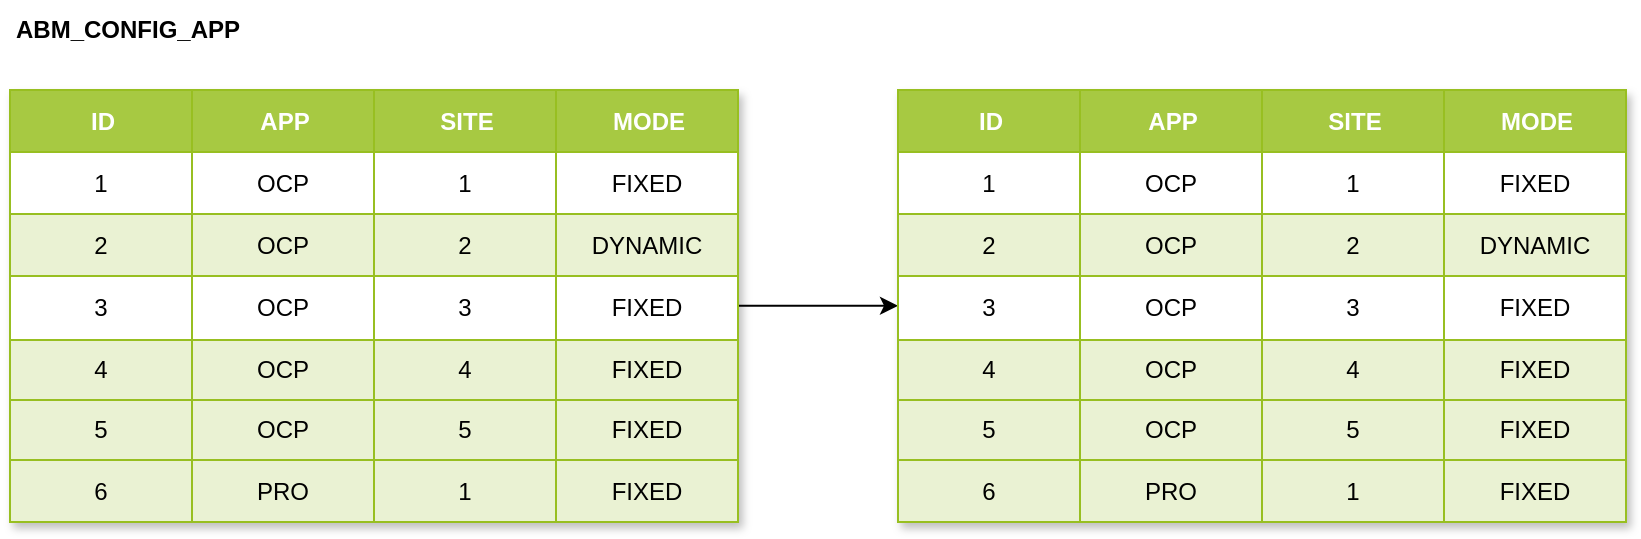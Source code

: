 <mxfile version="24.0.1" type="github">
  <diagram name="Trang-1" id="A-_vqMKWVQr660C769dK">
    <mxGraphModel dx="1834" dy="1158" grid="0" gridSize="10" guides="1" tooltips="1" connect="1" arrows="1" fold="1" page="0" pageScale="1" pageWidth="827" pageHeight="1169" math="0" shadow="0">
      <root>
        <mxCell id="0" />
        <mxCell id="1" parent="0" />
        <mxCell id="wH8gdFpppFBFeVhxwwnb-267" value="" style="edgeStyle=orthogonalEdgeStyle;rounded=0;orthogonalLoop=1;jettySize=auto;html=1;" edge="1" parent="1" source="wH8gdFpppFBFeVhxwwnb-1" target="wH8gdFpppFBFeVhxwwnb-231">
          <mxGeometry relative="1" as="geometry" />
        </mxCell>
        <mxCell id="wH8gdFpppFBFeVhxwwnb-1" value="4" style="childLayout=tableLayout;recursiveResize=0;strokeColor=#98bf21;fillColor=#A7C942;shadow=1;" vertex="1" parent="1">
          <mxGeometry x="-40" y="10" width="364" height="215.75" as="geometry" />
        </mxCell>
        <mxCell id="wH8gdFpppFBFeVhxwwnb-2" style="shape=tableRow;horizontal=0;startSize=0;swimlaneHead=0;swimlaneBody=0;top=0;left=0;bottom=0;right=0;dropTarget=0;collapsible=0;recursiveResize=0;expand=0;fontStyle=0;strokeColor=inherit;fillColor=#ffffff;" vertex="1" parent="wH8gdFpppFBFeVhxwwnb-1">
          <mxGeometry width="364" height="31" as="geometry" />
        </mxCell>
        <mxCell id="wH8gdFpppFBFeVhxwwnb-212" value="ID" style="connectable=0;recursiveResize=0;strokeColor=inherit;fillColor=#A7C942;align=center;fontStyle=1;fontColor=#FFFFFF;html=1;" vertex="1" parent="wH8gdFpppFBFeVhxwwnb-2">
          <mxGeometry width="91" height="31" as="geometry">
            <mxRectangle width="91" height="31" as="alternateBounds" />
          </mxGeometry>
        </mxCell>
        <mxCell id="wH8gdFpppFBFeVhxwwnb-3" value="APP" style="connectable=0;recursiveResize=0;strokeColor=inherit;fillColor=#A7C942;align=center;fontStyle=1;fontColor=#FFFFFF;html=1;" vertex="1" parent="wH8gdFpppFBFeVhxwwnb-2">
          <mxGeometry x="91" width="91" height="31" as="geometry">
            <mxRectangle width="91" height="31" as="alternateBounds" />
          </mxGeometry>
        </mxCell>
        <mxCell id="wH8gdFpppFBFeVhxwwnb-4" value="SITE" style="connectable=0;recursiveResize=0;strokeColor=inherit;fillColor=#A7C942;align=center;fontStyle=1;fontColor=#FFFFFF;html=1;" vertex="1" parent="wH8gdFpppFBFeVhxwwnb-2">
          <mxGeometry x="182" width="91" height="31" as="geometry">
            <mxRectangle width="91" height="31" as="alternateBounds" />
          </mxGeometry>
        </mxCell>
        <mxCell id="wH8gdFpppFBFeVhxwwnb-5" value="MODE" style="connectable=0;recursiveResize=0;strokeColor=inherit;fillColor=#A7C942;align=center;fontStyle=1;fontColor=#FFFFFF;html=1;" vertex="1" parent="wH8gdFpppFBFeVhxwwnb-2">
          <mxGeometry x="273" width="91" height="31" as="geometry">
            <mxRectangle width="91" height="31" as="alternateBounds" />
          </mxGeometry>
        </mxCell>
        <mxCell id="wH8gdFpppFBFeVhxwwnb-6" value="" style="shape=tableRow;horizontal=0;startSize=0;swimlaneHead=0;swimlaneBody=0;top=0;left=0;bottom=0;right=0;dropTarget=0;collapsible=0;recursiveResize=0;expand=0;fontStyle=0;strokeColor=inherit;fillColor=#ffffff;" vertex="1" parent="wH8gdFpppFBFeVhxwwnb-1">
          <mxGeometry y="31" width="364" height="31" as="geometry" />
        </mxCell>
        <mxCell id="wH8gdFpppFBFeVhxwwnb-213" value="1" style="connectable=0;recursiveResize=0;strokeColor=inherit;fillColor=inherit;align=center;whiteSpace=wrap;html=1;" vertex="1" parent="wH8gdFpppFBFeVhxwwnb-6">
          <mxGeometry width="91" height="31" as="geometry">
            <mxRectangle width="91" height="31" as="alternateBounds" />
          </mxGeometry>
        </mxCell>
        <mxCell id="wH8gdFpppFBFeVhxwwnb-7" value="OCP" style="connectable=0;recursiveResize=0;strokeColor=inherit;fillColor=inherit;align=center;whiteSpace=wrap;html=1;" vertex="1" parent="wH8gdFpppFBFeVhxwwnb-6">
          <mxGeometry x="91" width="91" height="31" as="geometry">
            <mxRectangle width="91" height="31" as="alternateBounds" />
          </mxGeometry>
        </mxCell>
        <mxCell id="wH8gdFpppFBFeVhxwwnb-8" value="1" style="connectable=0;recursiveResize=0;strokeColor=inherit;fillColor=inherit;align=center;whiteSpace=wrap;html=1;" vertex="1" parent="wH8gdFpppFBFeVhxwwnb-6">
          <mxGeometry x="182" width="91" height="31" as="geometry">
            <mxRectangle width="91" height="31" as="alternateBounds" />
          </mxGeometry>
        </mxCell>
        <mxCell id="wH8gdFpppFBFeVhxwwnb-9" value="FIXED" style="connectable=0;recursiveResize=0;strokeColor=inherit;fillColor=inherit;align=center;whiteSpace=wrap;html=1;" vertex="1" parent="wH8gdFpppFBFeVhxwwnb-6">
          <mxGeometry x="273" width="91" height="31" as="geometry">
            <mxRectangle width="91" height="31" as="alternateBounds" />
          </mxGeometry>
        </mxCell>
        <mxCell id="wH8gdFpppFBFeVhxwwnb-10" value="" style="shape=tableRow;horizontal=0;startSize=0;swimlaneHead=0;swimlaneBody=0;top=0;left=0;bottom=0;right=0;dropTarget=0;collapsible=0;recursiveResize=0;expand=0;fontStyle=1;strokeColor=inherit;fillColor=#EAF2D3;" vertex="1" parent="wH8gdFpppFBFeVhxwwnb-1">
          <mxGeometry y="62" width="364" height="31" as="geometry" />
        </mxCell>
        <mxCell id="wH8gdFpppFBFeVhxwwnb-214" value="2" style="connectable=0;recursiveResize=0;strokeColor=inherit;fillColor=inherit;whiteSpace=wrap;html=1;" vertex="1" parent="wH8gdFpppFBFeVhxwwnb-10">
          <mxGeometry width="91" height="31" as="geometry">
            <mxRectangle width="91" height="31" as="alternateBounds" />
          </mxGeometry>
        </mxCell>
        <mxCell id="wH8gdFpppFBFeVhxwwnb-11" value="OCP" style="connectable=0;recursiveResize=0;strokeColor=inherit;fillColor=inherit;whiteSpace=wrap;html=1;" vertex="1" parent="wH8gdFpppFBFeVhxwwnb-10">
          <mxGeometry x="91" width="91" height="31" as="geometry">
            <mxRectangle width="91" height="31" as="alternateBounds" />
          </mxGeometry>
        </mxCell>
        <mxCell id="wH8gdFpppFBFeVhxwwnb-12" value="2" style="connectable=0;recursiveResize=0;strokeColor=inherit;fillColor=inherit;whiteSpace=wrap;html=1;" vertex="1" parent="wH8gdFpppFBFeVhxwwnb-10">
          <mxGeometry x="182" width="91" height="31" as="geometry">
            <mxRectangle width="91" height="31" as="alternateBounds" />
          </mxGeometry>
        </mxCell>
        <mxCell id="wH8gdFpppFBFeVhxwwnb-13" value="DYNAMIC" style="connectable=0;recursiveResize=0;strokeColor=inherit;fillColor=inherit;whiteSpace=wrap;html=1;" vertex="1" parent="wH8gdFpppFBFeVhxwwnb-10">
          <mxGeometry x="273" width="91" height="31" as="geometry">
            <mxRectangle width="91" height="31" as="alternateBounds" />
          </mxGeometry>
        </mxCell>
        <mxCell id="wH8gdFpppFBFeVhxwwnb-14" value="" style="shape=tableRow;horizontal=0;startSize=0;swimlaneHead=0;swimlaneBody=0;top=0;left=0;bottom=0;right=0;dropTarget=0;collapsible=0;recursiveResize=0;expand=0;fontStyle=0;strokeColor=inherit;fillColor=#ffffff;" vertex="1" parent="wH8gdFpppFBFeVhxwwnb-1">
          <mxGeometry y="93" width="364" height="32" as="geometry" />
        </mxCell>
        <mxCell id="wH8gdFpppFBFeVhxwwnb-215" value="3" style="connectable=0;recursiveResize=0;strokeColor=inherit;fillColor=inherit;fontStyle=0;align=center;whiteSpace=wrap;html=1;" vertex="1" parent="wH8gdFpppFBFeVhxwwnb-14">
          <mxGeometry width="91" height="32" as="geometry">
            <mxRectangle width="91" height="32" as="alternateBounds" />
          </mxGeometry>
        </mxCell>
        <mxCell id="wH8gdFpppFBFeVhxwwnb-15" value="OCP" style="connectable=0;recursiveResize=0;strokeColor=inherit;fillColor=inherit;fontStyle=0;align=center;whiteSpace=wrap;html=1;" vertex="1" parent="wH8gdFpppFBFeVhxwwnb-14">
          <mxGeometry x="91" width="91" height="32" as="geometry">
            <mxRectangle width="91" height="32" as="alternateBounds" />
          </mxGeometry>
        </mxCell>
        <mxCell id="wH8gdFpppFBFeVhxwwnb-16" value="3" style="connectable=0;recursiveResize=0;strokeColor=inherit;fillColor=inherit;fontStyle=0;align=center;whiteSpace=wrap;html=1;" vertex="1" parent="wH8gdFpppFBFeVhxwwnb-14">
          <mxGeometry x="182" width="91" height="32" as="geometry">
            <mxRectangle width="91" height="32" as="alternateBounds" />
          </mxGeometry>
        </mxCell>
        <mxCell id="wH8gdFpppFBFeVhxwwnb-17" value="FIXED" style="connectable=0;recursiveResize=0;strokeColor=inherit;fillColor=inherit;fontStyle=0;align=center;whiteSpace=wrap;html=1;" vertex="1" parent="wH8gdFpppFBFeVhxwwnb-14">
          <mxGeometry x="273" width="91" height="32" as="geometry">
            <mxRectangle width="91" height="32" as="alternateBounds" />
          </mxGeometry>
        </mxCell>
        <mxCell id="wH8gdFpppFBFeVhxwwnb-18" value="" style="shape=tableRow;horizontal=0;startSize=0;swimlaneHead=0;swimlaneBody=0;top=0;left=0;bottom=0;right=0;dropTarget=0;collapsible=0;recursiveResize=0;expand=0;fontStyle=1;strokeColor=inherit;fillColor=#EAF2D3;" vertex="1" parent="wH8gdFpppFBFeVhxwwnb-1">
          <mxGeometry y="125" width="364" height="30" as="geometry" />
        </mxCell>
        <mxCell id="wH8gdFpppFBFeVhxwwnb-216" value="4" style="connectable=0;recursiveResize=0;strokeColor=inherit;fillColor=inherit;whiteSpace=wrap;html=1;" vertex="1" parent="wH8gdFpppFBFeVhxwwnb-18">
          <mxGeometry width="91" height="30" as="geometry">
            <mxRectangle width="91" height="30" as="alternateBounds" />
          </mxGeometry>
        </mxCell>
        <mxCell id="wH8gdFpppFBFeVhxwwnb-19" value="OCP" style="connectable=0;recursiveResize=0;strokeColor=inherit;fillColor=inherit;whiteSpace=wrap;html=1;" vertex="1" parent="wH8gdFpppFBFeVhxwwnb-18">
          <mxGeometry x="91" width="91" height="30" as="geometry">
            <mxRectangle width="91" height="30" as="alternateBounds" />
          </mxGeometry>
        </mxCell>
        <mxCell id="wH8gdFpppFBFeVhxwwnb-20" value="4" style="connectable=0;recursiveResize=0;strokeColor=inherit;fillColor=inherit;whiteSpace=wrap;html=1;" vertex="1" parent="wH8gdFpppFBFeVhxwwnb-18">
          <mxGeometry x="182" width="91" height="30" as="geometry">
            <mxRectangle width="91" height="30" as="alternateBounds" />
          </mxGeometry>
        </mxCell>
        <mxCell id="wH8gdFpppFBFeVhxwwnb-21" value="FIXED" style="connectable=0;recursiveResize=0;strokeColor=inherit;fillColor=inherit;whiteSpace=wrap;html=1;" vertex="1" parent="wH8gdFpppFBFeVhxwwnb-18">
          <mxGeometry x="273" width="91" height="30" as="geometry">
            <mxRectangle width="91" height="30" as="alternateBounds" />
          </mxGeometry>
        </mxCell>
        <mxCell id="wH8gdFpppFBFeVhxwwnb-146" value="" style="shape=tableRow;horizontal=0;startSize=0;swimlaneHead=0;swimlaneBody=0;top=0;left=0;bottom=0;right=0;dropTarget=0;collapsible=0;recursiveResize=0;expand=0;fontStyle=1;strokeColor=inherit;fillColor=#EAF2D3;" vertex="1" parent="wH8gdFpppFBFeVhxwwnb-1">
          <mxGeometry y="155" width="364" height="30" as="geometry" />
        </mxCell>
        <mxCell id="wH8gdFpppFBFeVhxwwnb-217" value="5" style="connectable=0;recursiveResize=0;strokeColor=inherit;fillColor=inherit;whiteSpace=wrap;html=1;" vertex="1" parent="wH8gdFpppFBFeVhxwwnb-146">
          <mxGeometry width="91" height="30" as="geometry">
            <mxRectangle width="91" height="30" as="alternateBounds" />
          </mxGeometry>
        </mxCell>
        <mxCell id="wH8gdFpppFBFeVhxwwnb-147" value="OCP" style="connectable=0;recursiveResize=0;strokeColor=inherit;fillColor=inherit;whiteSpace=wrap;html=1;" vertex="1" parent="wH8gdFpppFBFeVhxwwnb-146">
          <mxGeometry x="91" width="91" height="30" as="geometry">
            <mxRectangle width="91" height="30" as="alternateBounds" />
          </mxGeometry>
        </mxCell>
        <mxCell id="wH8gdFpppFBFeVhxwwnb-148" value="5" style="connectable=0;recursiveResize=0;strokeColor=inherit;fillColor=inherit;whiteSpace=wrap;html=1;" vertex="1" parent="wH8gdFpppFBFeVhxwwnb-146">
          <mxGeometry x="182" width="91" height="30" as="geometry">
            <mxRectangle width="91" height="30" as="alternateBounds" />
          </mxGeometry>
        </mxCell>
        <mxCell id="wH8gdFpppFBFeVhxwwnb-149" value="FIXED" style="connectable=0;recursiveResize=0;strokeColor=inherit;fillColor=inherit;whiteSpace=wrap;html=1;" vertex="1" parent="wH8gdFpppFBFeVhxwwnb-146">
          <mxGeometry x="273" width="91" height="30" as="geometry">
            <mxRectangle width="91" height="30" as="alternateBounds" />
          </mxGeometry>
        </mxCell>
        <mxCell id="wH8gdFpppFBFeVhxwwnb-138" value="" style="shape=tableRow;horizontal=0;startSize=0;swimlaneHead=0;swimlaneBody=0;top=0;left=0;bottom=0;right=0;dropTarget=0;collapsible=0;recursiveResize=0;expand=0;fontStyle=1;strokeColor=inherit;fillColor=#EAF2D3;" vertex="1" parent="wH8gdFpppFBFeVhxwwnb-1">
          <mxGeometry y="185" width="364" height="31" as="geometry" />
        </mxCell>
        <mxCell id="wH8gdFpppFBFeVhxwwnb-218" value="6" style="connectable=0;recursiveResize=0;strokeColor=inherit;fillColor=inherit;whiteSpace=wrap;html=1;" vertex="1" parent="wH8gdFpppFBFeVhxwwnb-138">
          <mxGeometry width="91" height="31" as="geometry">
            <mxRectangle width="91" height="31" as="alternateBounds" />
          </mxGeometry>
        </mxCell>
        <mxCell id="wH8gdFpppFBFeVhxwwnb-139" value="PRO" style="connectable=0;recursiveResize=0;strokeColor=inherit;fillColor=inherit;whiteSpace=wrap;html=1;" vertex="1" parent="wH8gdFpppFBFeVhxwwnb-138">
          <mxGeometry x="91" width="91" height="31" as="geometry">
            <mxRectangle width="91" height="31" as="alternateBounds" />
          </mxGeometry>
        </mxCell>
        <mxCell id="wH8gdFpppFBFeVhxwwnb-140" value="1" style="connectable=0;recursiveResize=0;strokeColor=inherit;fillColor=inherit;whiteSpace=wrap;html=1;" vertex="1" parent="wH8gdFpppFBFeVhxwwnb-138">
          <mxGeometry x="182" width="91" height="31" as="geometry">
            <mxRectangle width="91" height="31" as="alternateBounds" />
          </mxGeometry>
        </mxCell>
        <mxCell id="wH8gdFpppFBFeVhxwwnb-141" value="FIXED" style="connectable=0;recursiveResize=0;strokeColor=inherit;fillColor=inherit;whiteSpace=wrap;html=1;" vertex="1" parent="wH8gdFpppFBFeVhxwwnb-138">
          <mxGeometry x="273" width="91" height="31" as="geometry">
            <mxRectangle width="91" height="31" as="alternateBounds" />
          </mxGeometry>
        </mxCell>
        <mxCell id="wH8gdFpppFBFeVhxwwnb-231" value="4" style="childLayout=tableLayout;recursiveResize=0;strokeColor=#98bf21;fillColor=#A7C942;shadow=1;" vertex="1" parent="1">
          <mxGeometry x="404" y="10" width="364" height="215.75" as="geometry" />
        </mxCell>
        <mxCell id="wH8gdFpppFBFeVhxwwnb-232" style="shape=tableRow;horizontal=0;startSize=0;swimlaneHead=0;swimlaneBody=0;top=0;left=0;bottom=0;right=0;dropTarget=0;collapsible=0;recursiveResize=0;expand=0;fontStyle=0;strokeColor=inherit;fillColor=#ffffff;" vertex="1" parent="wH8gdFpppFBFeVhxwwnb-231">
          <mxGeometry width="364" height="31" as="geometry" />
        </mxCell>
        <mxCell id="wH8gdFpppFBFeVhxwwnb-233" value="ID" style="connectable=0;recursiveResize=0;strokeColor=inherit;fillColor=#A7C942;align=center;fontStyle=1;fontColor=#FFFFFF;html=1;" vertex="1" parent="wH8gdFpppFBFeVhxwwnb-232">
          <mxGeometry width="91" height="31" as="geometry">
            <mxRectangle width="91" height="31" as="alternateBounds" />
          </mxGeometry>
        </mxCell>
        <mxCell id="wH8gdFpppFBFeVhxwwnb-234" value="APP" style="connectable=0;recursiveResize=0;strokeColor=inherit;fillColor=#A7C942;align=center;fontStyle=1;fontColor=#FFFFFF;html=1;" vertex="1" parent="wH8gdFpppFBFeVhxwwnb-232">
          <mxGeometry x="91" width="91" height="31" as="geometry">
            <mxRectangle width="91" height="31" as="alternateBounds" />
          </mxGeometry>
        </mxCell>
        <mxCell id="wH8gdFpppFBFeVhxwwnb-235" value="SITE" style="connectable=0;recursiveResize=0;strokeColor=inherit;fillColor=#A7C942;align=center;fontStyle=1;fontColor=#FFFFFF;html=1;" vertex="1" parent="wH8gdFpppFBFeVhxwwnb-232">
          <mxGeometry x="182" width="91" height="31" as="geometry">
            <mxRectangle width="91" height="31" as="alternateBounds" />
          </mxGeometry>
        </mxCell>
        <mxCell id="wH8gdFpppFBFeVhxwwnb-236" value="MODE" style="connectable=0;recursiveResize=0;strokeColor=inherit;fillColor=#A7C942;align=center;fontStyle=1;fontColor=#FFFFFF;html=1;" vertex="1" parent="wH8gdFpppFBFeVhxwwnb-232">
          <mxGeometry x="273" width="91" height="31" as="geometry">
            <mxRectangle width="91" height="31" as="alternateBounds" />
          </mxGeometry>
        </mxCell>
        <mxCell id="wH8gdFpppFBFeVhxwwnb-237" value="" style="shape=tableRow;horizontal=0;startSize=0;swimlaneHead=0;swimlaneBody=0;top=0;left=0;bottom=0;right=0;dropTarget=0;collapsible=0;recursiveResize=0;expand=0;fontStyle=0;strokeColor=inherit;fillColor=#ffffff;" vertex="1" parent="wH8gdFpppFBFeVhxwwnb-231">
          <mxGeometry y="31" width="364" height="31" as="geometry" />
        </mxCell>
        <mxCell id="wH8gdFpppFBFeVhxwwnb-238" value="1" style="connectable=0;recursiveResize=0;strokeColor=inherit;fillColor=inherit;align=center;whiteSpace=wrap;html=1;" vertex="1" parent="wH8gdFpppFBFeVhxwwnb-237">
          <mxGeometry width="91" height="31" as="geometry">
            <mxRectangle width="91" height="31" as="alternateBounds" />
          </mxGeometry>
        </mxCell>
        <mxCell id="wH8gdFpppFBFeVhxwwnb-239" value="OCP" style="connectable=0;recursiveResize=0;strokeColor=inherit;fillColor=inherit;align=center;whiteSpace=wrap;html=1;" vertex="1" parent="wH8gdFpppFBFeVhxwwnb-237">
          <mxGeometry x="91" width="91" height="31" as="geometry">
            <mxRectangle width="91" height="31" as="alternateBounds" />
          </mxGeometry>
        </mxCell>
        <mxCell id="wH8gdFpppFBFeVhxwwnb-240" value="1" style="connectable=0;recursiveResize=0;strokeColor=inherit;fillColor=inherit;align=center;whiteSpace=wrap;html=1;" vertex="1" parent="wH8gdFpppFBFeVhxwwnb-237">
          <mxGeometry x="182" width="91" height="31" as="geometry">
            <mxRectangle width="91" height="31" as="alternateBounds" />
          </mxGeometry>
        </mxCell>
        <mxCell id="wH8gdFpppFBFeVhxwwnb-241" value="FIXED" style="connectable=0;recursiveResize=0;strokeColor=inherit;fillColor=inherit;align=center;whiteSpace=wrap;html=1;" vertex="1" parent="wH8gdFpppFBFeVhxwwnb-237">
          <mxGeometry x="273" width="91" height="31" as="geometry">
            <mxRectangle width="91" height="31" as="alternateBounds" />
          </mxGeometry>
        </mxCell>
        <mxCell id="wH8gdFpppFBFeVhxwwnb-242" value="" style="shape=tableRow;horizontal=0;startSize=0;swimlaneHead=0;swimlaneBody=0;top=0;left=0;bottom=0;right=0;dropTarget=0;collapsible=0;recursiveResize=0;expand=0;fontStyle=1;strokeColor=inherit;fillColor=#EAF2D3;" vertex="1" parent="wH8gdFpppFBFeVhxwwnb-231">
          <mxGeometry y="62" width="364" height="31" as="geometry" />
        </mxCell>
        <mxCell id="wH8gdFpppFBFeVhxwwnb-243" value="2" style="connectable=0;recursiveResize=0;strokeColor=inherit;fillColor=inherit;whiteSpace=wrap;html=1;" vertex="1" parent="wH8gdFpppFBFeVhxwwnb-242">
          <mxGeometry width="91" height="31" as="geometry">
            <mxRectangle width="91" height="31" as="alternateBounds" />
          </mxGeometry>
        </mxCell>
        <mxCell id="wH8gdFpppFBFeVhxwwnb-244" value="OCP" style="connectable=0;recursiveResize=0;strokeColor=inherit;fillColor=inherit;whiteSpace=wrap;html=1;" vertex="1" parent="wH8gdFpppFBFeVhxwwnb-242">
          <mxGeometry x="91" width="91" height="31" as="geometry">
            <mxRectangle width="91" height="31" as="alternateBounds" />
          </mxGeometry>
        </mxCell>
        <mxCell id="wH8gdFpppFBFeVhxwwnb-245" value="2" style="connectable=0;recursiveResize=0;strokeColor=inherit;fillColor=inherit;whiteSpace=wrap;html=1;" vertex="1" parent="wH8gdFpppFBFeVhxwwnb-242">
          <mxGeometry x="182" width="91" height="31" as="geometry">
            <mxRectangle width="91" height="31" as="alternateBounds" />
          </mxGeometry>
        </mxCell>
        <mxCell id="wH8gdFpppFBFeVhxwwnb-246" value="DYNAMIC" style="connectable=0;recursiveResize=0;strokeColor=inherit;fillColor=inherit;whiteSpace=wrap;html=1;" vertex="1" parent="wH8gdFpppFBFeVhxwwnb-242">
          <mxGeometry x="273" width="91" height="31" as="geometry">
            <mxRectangle width="91" height="31" as="alternateBounds" />
          </mxGeometry>
        </mxCell>
        <mxCell id="wH8gdFpppFBFeVhxwwnb-247" value="" style="shape=tableRow;horizontal=0;startSize=0;swimlaneHead=0;swimlaneBody=0;top=0;left=0;bottom=0;right=0;dropTarget=0;collapsible=0;recursiveResize=0;expand=0;fontStyle=0;strokeColor=inherit;fillColor=#ffffff;" vertex="1" parent="wH8gdFpppFBFeVhxwwnb-231">
          <mxGeometry y="93" width="364" height="32" as="geometry" />
        </mxCell>
        <mxCell id="wH8gdFpppFBFeVhxwwnb-248" value="3" style="connectable=0;recursiveResize=0;strokeColor=inherit;fillColor=inherit;fontStyle=0;align=center;whiteSpace=wrap;html=1;" vertex="1" parent="wH8gdFpppFBFeVhxwwnb-247">
          <mxGeometry width="91" height="32" as="geometry">
            <mxRectangle width="91" height="32" as="alternateBounds" />
          </mxGeometry>
        </mxCell>
        <mxCell id="wH8gdFpppFBFeVhxwwnb-249" value="OCP" style="connectable=0;recursiveResize=0;strokeColor=inherit;fillColor=inherit;fontStyle=0;align=center;whiteSpace=wrap;html=1;" vertex="1" parent="wH8gdFpppFBFeVhxwwnb-247">
          <mxGeometry x="91" width="91" height="32" as="geometry">
            <mxRectangle width="91" height="32" as="alternateBounds" />
          </mxGeometry>
        </mxCell>
        <mxCell id="wH8gdFpppFBFeVhxwwnb-250" value="3" style="connectable=0;recursiveResize=0;strokeColor=inherit;fillColor=inherit;fontStyle=0;align=center;whiteSpace=wrap;html=1;" vertex="1" parent="wH8gdFpppFBFeVhxwwnb-247">
          <mxGeometry x="182" width="91" height="32" as="geometry">
            <mxRectangle width="91" height="32" as="alternateBounds" />
          </mxGeometry>
        </mxCell>
        <mxCell id="wH8gdFpppFBFeVhxwwnb-251" value="FIXED" style="connectable=0;recursiveResize=0;strokeColor=inherit;fillColor=inherit;fontStyle=0;align=center;whiteSpace=wrap;html=1;" vertex="1" parent="wH8gdFpppFBFeVhxwwnb-247">
          <mxGeometry x="273" width="91" height="32" as="geometry">
            <mxRectangle width="91" height="32" as="alternateBounds" />
          </mxGeometry>
        </mxCell>
        <mxCell id="wH8gdFpppFBFeVhxwwnb-252" value="" style="shape=tableRow;horizontal=0;startSize=0;swimlaneHead=0;swimlaneBody=0;top=0;left=0;bottom=0;right=0;dropTarget=0;collapsible=0;recursiveResize=0;expand=0;fontStyle=1;strokeColor=inherit;fillColor=#EAF2D3;" vertex="1" parent="wH8gdFpppFBFeVhxwwnb-231">
          <mxGeometry y="125" width="364" height="30" as="geometry" />
        </mxCell>
        <mxCell id="wH8gdFpppFBFeVhxwwnb-253" value="4" style="connectable=0;recursiveResize=0;strokeColor=inherit;fillColor=inherit;whiteSpace=wrap;html=1;" vertex="1" parent="wH8gdFpppFBFeVhxwwnb-252">
          <mxGeometry width="91" height="30" as="geometry">
            <mxRectangle width="91" height="30" as="alternateBounds" />
          </mxGeometry>
        </mxCell>
        <mxCell id="wH8gdFpppFBFeVhxwwnb-254" value="OCP" style="connectable=0;recursiveResize=0;strokeColor=inherit;fillColor=inherit;whiteSpace=wrap;html=1;" vertex="1" parent="wH8gdFpppFBFeVhxwwnb-252">
          <mxGeometry x="91" width="91" height="30" as="geometry">
            <mxRectangle width="91" height="30" as="alternateBounds" />
          </mxGeometry>
        </mxCell>
        <mxCell id="wH8gdFpppFBFeVhxwwnb-255" value="4" style="connectable=0;recursiveResize=0;strokeColor=inherit;fillColor=inherit;whiteSpace=wrap;html=1;" vertex="1" parent="wH8gdFpppFBFeVhxwwnb-252">
          <mxGeometry x="182" width="91" height="30" as="geometry">
            <mxRectangle width="91" height="30" as="alternateBounds" />
          </mxGeometry>
        </mxCell>
        <mxCell id="wH8gdFpppFBFeVhxwwnb-256" value="FIXED" style="connectable=0;recursiveResize=0;strokeColor=inherit;fillColor=inherit;whiteSpace=wrap;html=1;" vertex="1" parent="wH8gdFpppFBFeVhxwwnb-252">
          <mxGeometry x="273" width="91" height="30" as="geometry">
            <mxRectangle width="91" height="30" as="alternateBounds" />
          </mxGeometry>
        </mxCell>
        <mxCell id="wH8gdFpppFBFeVhxwwnb-257" value="" style="shape=tableRow;horizontal=0;startSize=0;swimlaneHead=0;swimlaneBody=0;top=0;left=0;bottom=0;right=0;dropTarget=0;collapsible=0;recursiveResize=0;expand=0;fontStyle=1;strokeColor=inherit;fillColor=#EAF2D3;" vertex="1" parent="wH8gdFpppFBFeVhxwwnb-231">
          <mxGeometry y="155" width="364" height="30" as="geometry" />
        </mxCell>
        <mxCell id="wH8gdFpppFBFeVhxwwnb-258" value="5" style="connectable=0;recursiveResize=0;strokeColor=inherit;fillColor=inherit;whiteSpace=wrap;html=1;" vertex="1" parent="wH8gdFpppFBFeVhxwwnb-257">
          <mxGeometry width="91" height="30" as="geometry">
            <mxRectangle width="91" height="30" as="alternateBounds" />
          </mxGeometry>
        </mxCell>
        <mxCell id="wH8gdFpppFBFeVhxwwnb-259" value="OCP" style="connectable=0;recursiveResize=0;strokeColor=inherit;fillColor=inherit;whiteSpace=wrap;html=1;" vertex="1" parent="wH8gdFpppFBFeVhxwwnb-257">
          <mxGeometry x="91" width="91" height="30" as="geometry">
            <mxRectangle width="91" height="30" as="alternateBounds" />
          </mxGeometry>
        </mxCell>
        <mxCell id="wH8gdFpppFBFeVhxwwnb-260" value="5" style="connectable=0;recursiveResize=0;strokeColor=inherit;fillColor=inherit;whiteSpace=wrap;html=1;" vertex="1" parent="wH8gdFpppFBFeVhxwwnb-257">
          <mxGeometry x="182" width="91" height="30" as="geometry">
            <mxRectangle width="91" height="30" as="alternateBounds" />
          </mxGeometry>
        </mxCell>
        <mxCell id="wH8gdFpppFBFeVhxwwnb-261" value="FIXED" style="connectable=0;recursiveResize=0;strokeColor=inherit;fillColor=inherit;whiteSpace=wrap;html=1;" vertex="1" parent="wH8gdFpppFBFeVhxwwnb-257">
          <mxGeometry x="273" width="91" height="30" as="geometry">
            <mxRectangle width="91" height="30" as="alternateBounds" />
          </mxGeometry>
        </mxCell>
        <mxCell id="wH8gdFpppFBFeVhxwwnb-262" value="" style="shape=tableRow;horizontal=0;startSize=0;swimlaneHead=0;swimlaneBody=0;top=0;left=0;bottom=0;right=0;dropTarget=0;collapsible=0;recursiveResize=0;expand=0;fontStyle=1;strokeColor=inherit;fillColor=#EAF2D3;" vertex="1" parent="wH8gdFpppFBFeVhxwwnb-231">
          <mxGeometry y="185" width="364" height="31" as="geometry" />
        </mxCell>
        <mxCell id="wH8gdFpppFBFeVhxwwnb-263" value="6" style="connectable=0;recursiveResize=0;strokeColor=inherit;fillColor=inherit;whiteSpace=wrap;html=1;" vertex="1" parent="wH8gdFpppFBFeVhxwwnb-262">
          <mxGeometry width="91" height="31" as="geometry">
            <mxRectangle width="91" height="31" as="alternateBounds" />
          </mxGeometry>
        </mxCell>
        <mxCell id="wH8gdFpppFBFeVhxwwnb-264" value="PRO" style="connectable=0;recursiveResize=0;strokeColor=inherit;fillColor=inherit;whiteSpace=wrap;html=1;" vertex="1" parent="wH8gdFpppFBFeVhxwwnb-262">
          <mxGeometry x="91" width="91" height="31" as="geometry">
            <mxRectangle width="91" height="31" as="alternateBounds" />
          </mxGeometry>
        </mxCell>
        <mxCell id="wH8gdFpppFBFeVhxwwnb-265" value="1" style="connectable=0;recursiveResize=0;strokeColor=inherit;fillColor=inherit;whiteSpace=wrap;html=1;" vertex="1" parent="wH8gdFpppFBFeVhxwwnb-262">
          <mxGeometry x="182" width="91" height="31" as="geometry">
            <mxRectangle width="91" height="31" as="alternateBounds" />
          </mxGeometry>
        </mxCell>
        <mxCell id="wH8gdFpppFBFeVhxwwnb-266" value="FIXED" style="connectable=0;recursiveResize=0;strokeColor=inherit;fillColor=inherit;whiteSpace=wrap;html=1;" vertex="1" parent="wH8gdFpppFBFeVhxwwnb-262">
          <mxGeometry x="273" width="91" height="31" as="geometry">
            <mxRectangle width="91" height="31" as="alternateBounds" />
          </mxGeometry>
        </mxCell>
        <mxCell id="wH8gdFpppFBFeVhxwwnb-268" value="ABM_CONFIG_APP" style="text;html=1;align=center;verticalAlign=middle;whiteSpace=wrap;rounded=0;fontStyle=1" vertex="1" parent="1">
          <mxGeometry x="-36" y="-35" width="110" height="30" as="geometry" />
        </mxCell>
      </root>
    </mxGraphModel>
  </diagram>
</mxfile>
